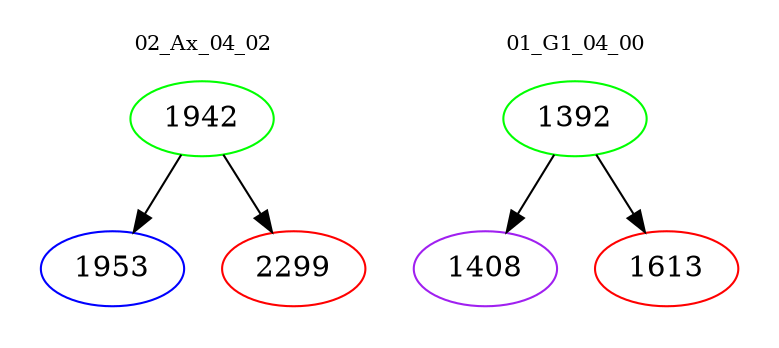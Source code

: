digraph{
subgraph cluster_0 {
color = white
label = "02_Ax_04_02";
fontsize=10;
T0_1942 [label="1942", color="green"]
T0_1942 -> T0_1953 [color="black"]
T0_1953 [label="1953", color="blue"]
T0_1942 -> T0_2299 [color="black"]
T0_2299 [label="2299", color="red"]
}
subgraph cluster_1 {
color = white
label = "01_G1_04_00";
fontsize=10;
T1_1392 [label="1392", color="green"]
T1_1392 -> T1_1408 [color="black"]
T1_1408 [label="1408", color="purple"]
T1_1392 -> T1_1613 [color="black"]
T1_1613 [label="1613", color="red"]
}
}
